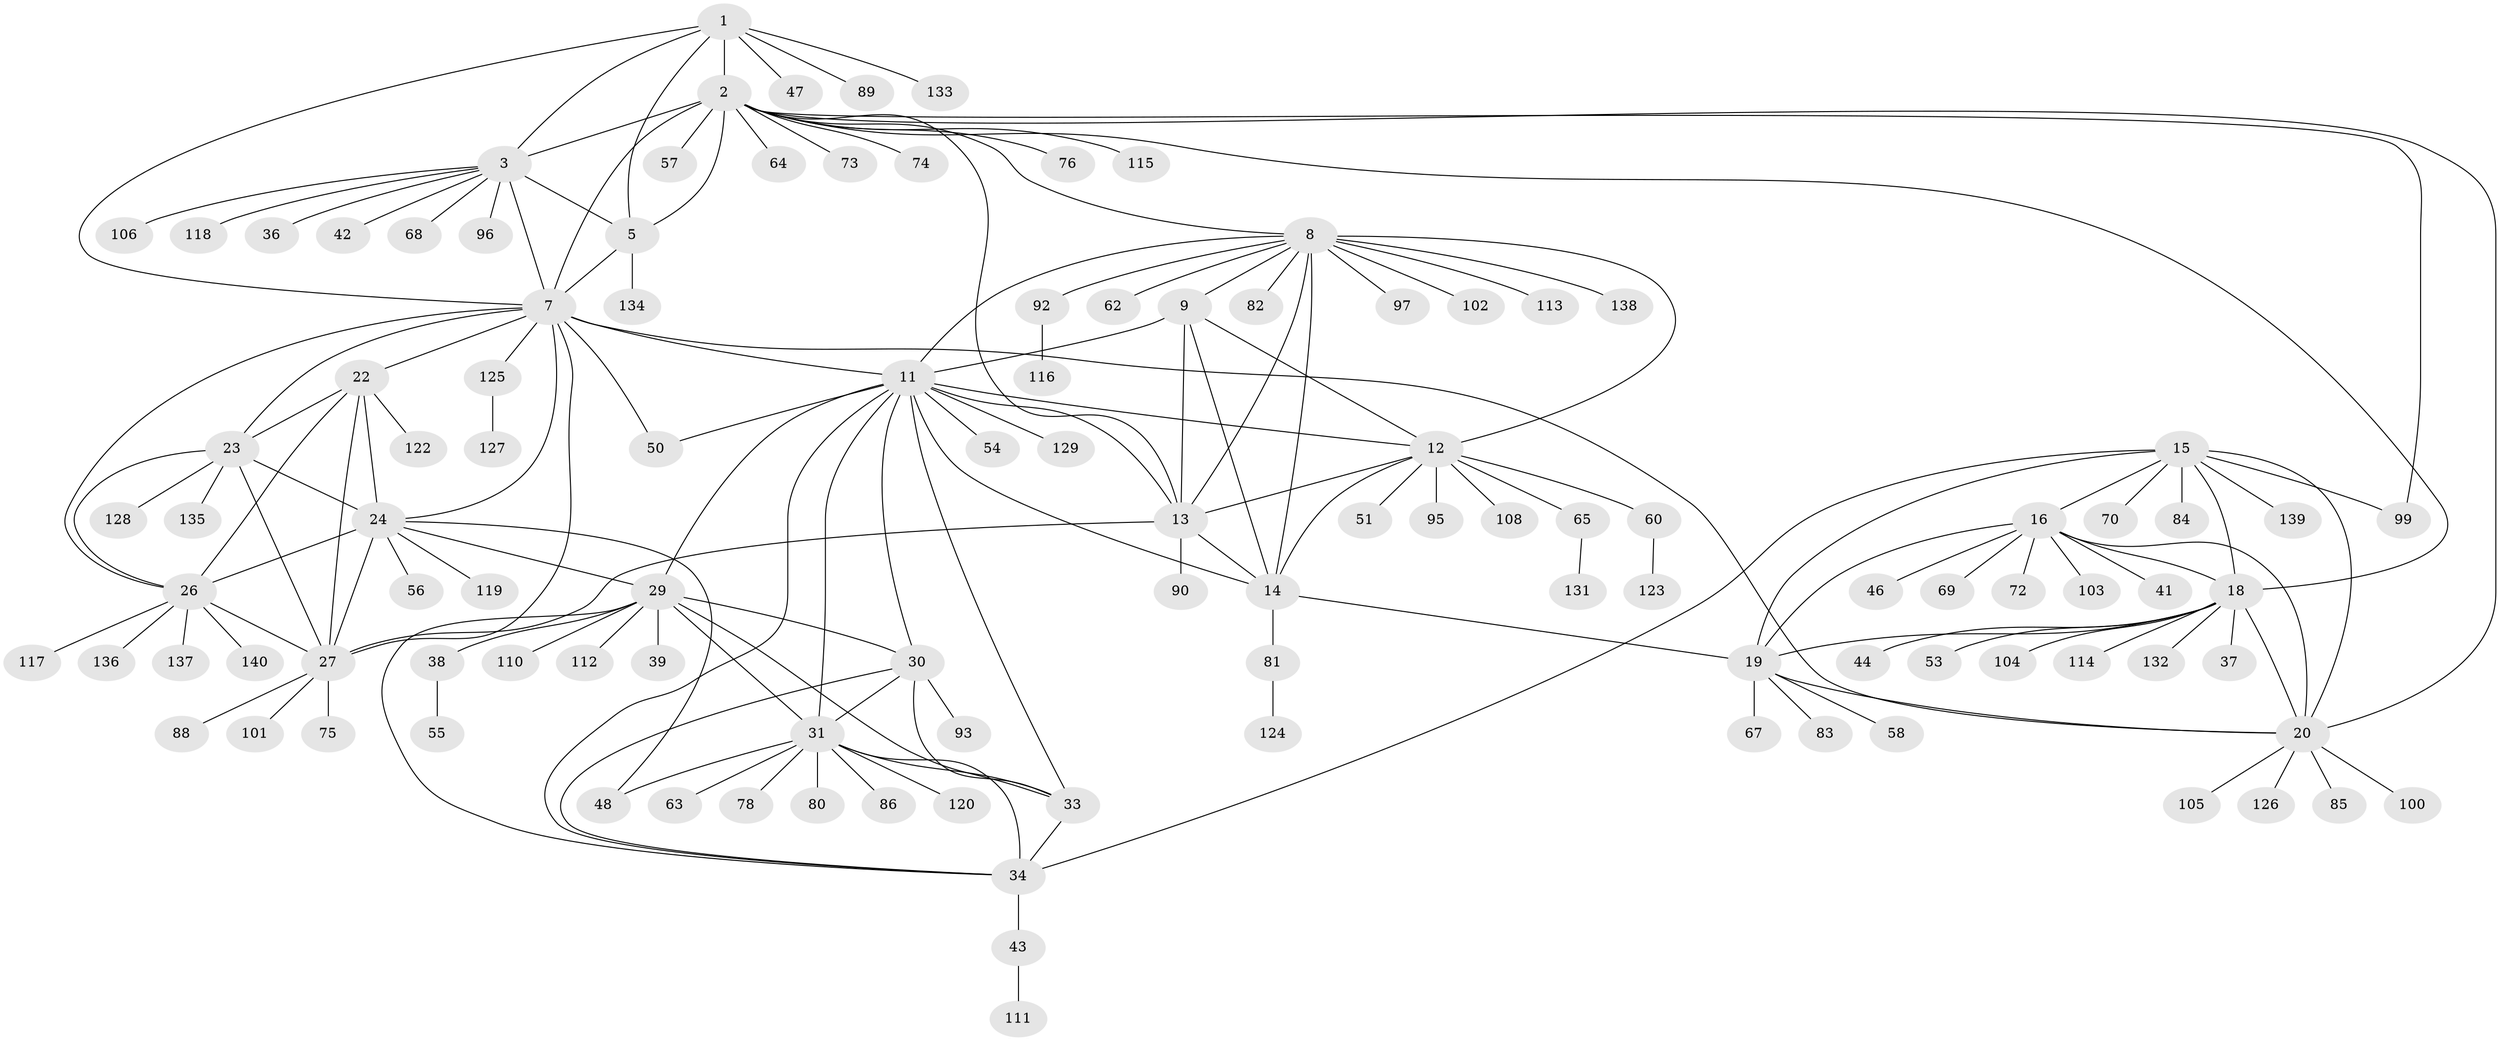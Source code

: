 // Generated by graph-tools (version 1.1) at 2025/24/03/03/25 07:24:15]
// undirected, 113 vertices, 165 edges
graph export_dot {
graph [start="1"]
  node [color=gray90,style=filled];
  1 [super="+4"];
  2 [super="+6"];
  3 [super="+59"];
  5 [super="+79"];
  7 [super="+28"];
  8 [super="+10"];
  9 [super="+66"];
  11 [super="+32"];
  12 [super="+61"];
  13 [super="+107"];
  14;
  15 [super="+98"];
  16 [super="+17"];
  18 [super="+21"];
  19 [super="+121"];
  20 [super="+94"];
  22 [super="+49"];
  23 [super="+45"];
  24 [super="+25"];
  26 [super="+87"];
  27 [super="+52"];
  29 [super="+40"];
  30 [super="+77"];
  31 [super="+35"];
  33;
  34;
  36;
  37;
  38;
  39;
  41;
  42;
  43;
  44;
  46;
  47;
  48;
  50;
  51;
  53;
  54;
  55;
  56 [super="+71"];
  57;
  58;
  60;
  62;
  63;
  64 [super="+109"];
  65;
  67;
  68;
  69;
  70;
  72;
  73;
  74;
  75;
  76;
  78;
  80;
  81;
  82;
  83;
  84 [super="+91"];
  85;
  86;
  88 [super="+130"];
  89;
  90;
  92;
  93;
  95;
  96;
  97;
  99;
  100;
  101;
  102;
  103;
  104;
  105;
  106;
  108;
  110;
  111;
  112;
  113;
  114;
  115;
  116;
  117;
  118;
  119;
  120;
  122;
  123;
  124;
  125;
  126;
  127;
  128;
  129;
  131;
  132;
  133;
  134;
  135;
  136;
  137;
  138;
  139;
  140;
  1 -- 2 [weight=4];
  1 -- 3 [weight=2];
  1 -- 5 [weight=2];
  1 -- 7 [weight=2];
  1 -- 47;
  1 -- 133;
  1 -- 89;
  2 -- 3 [weight=2];
  2 -- 5 [weight=2];
  2 -- 7 [weight=2];
  2 -- 18;
  2 -- 74;
  2 -- 76;
  2 -- 64;
  2 -- 99;
  2 -- 8;
  2 -- 73;
  2 -- 115;
  2 -- 57;
  2 -- 13;
  2 -- 20;
  3 -- 5;
  3 -- 7;
  3 -- 36;
  3 -- 42;
  3 -- 68;
  3 -- 96;
  3 -- 118;
  3 -- 106;
  5 -- 7;
  5 -- 134;
  7 -- 50;
  7 -- 125;
  7 -- 20;
  7 -- 22;
  7 -- 23;
  7 -- 24 [weight=2];
  7 -- 26;
  7 -- 27;
  7 -- 11;
  8 -- 9 [weight=2];
  8 -- 11 [weight=2];
  8 -- 12 [weight=2];
  8 -- 13 [weight=2];
  8 -- 14 [weight=2];
  8 -- 62;
  8 -- 92;
  8 -- 97;
  8 -- 102;
  8 -- 138;
  8 -- 113;
  8 -- 82;
  9 -- 11;
  9 -- 12;
  9 -- 13;
  9 -- 14;
  11 -- 12;
  11 -- 13;
  11 -- 14;
  11 -- 50;
  11 -- 54;
  11 -- 129;
  11 -- 33;
  11 -- 34;
  11 -- 29;
  11 -- 30;
  11 -- 31 [weight=2];
  12 -- 13;
  12 -- 14;
  12 -- 51;
  12 -- 60;
  12 -- 65;
  12 -- 95;
  12 -- 108;
  13 -- 14;
  13 -- 27;
  13 -- 90;
  14 -- 19;
  14 -- 81;
  15 -- 16 [weight=2];
  15 -- 18 [weight=2];
  15 -- 19;
  15 -- 20;
  15 -- 34;
  15 -- 70;
  15 -- 84;
  15 -- 99;
  15 -- 139;
  16 -- 18 [weight=4];
  16 -- 19 [weight=2];
  16 -- 20 [weight=2];
  16 -- 41;
  16 -- 46;
  16 -- 69;
  16 -- 72;
  16 -- 103;
  18 -- 19 [weight=2];
  18 -- 20 [weight=2];
  18 -- 53;
  18 -- 132;
  18 -- 37;
  18 -- 104;
  18 -- 44;
  18 -- 114;
  19 -- 20;
  19 -- 58;
  19 -- 67;
  19 -- 83;
  20 -- 85;
  20 -- 100;
  20 -- 105;
  20 -- 126;
  22 -- 23;
  22 -- 24 [weight=2];
  22 -- 26;
  22 -- 27;
  22 -- 122;
  23 -- 24 [weight=2];
  23 -- 26;
  23 -- 27;
  23 -- 135;
  23 -- 128;
  24 -- 26 [weight=2];
  24 -- 27 [weight=2];
  24 -- 56;
  24 -- 48;
  24 -- 119;
  24 -- 29;
  26 -- 27;
  26 -- 117;
  26 -- 136;
  26 -- 137;
  26 -- 140;
  27 -- 75;
  27 -- 88;
  27 -- 101;
  29 -- 30;
  29 -- 31 [weight=2];
  29 -- 33;
  29 -- 34;
  29 -- 38;
  29 -- 39;
  29 -- 110;
  29 -- 112;
  30 -- 31 [weight=2];
  30 -- 33;
  30 -- 34;
  30 -- 93;
  31 -- 33 [weight=2];
  31 -- 34 [weight=2];
  31 -- 78;
  31 -- 120;
  31 -- 48;
  31 -- 80;
  31 -- 63;
  31 -- 86;
  33 -- 34;
  34 -- 43;
  38 -- 55;
  43 -- 111;
  60 -- 123;
  65 -- 131;
  81 -- 124;
  92 -- 116;
  125 -- 127;
}
